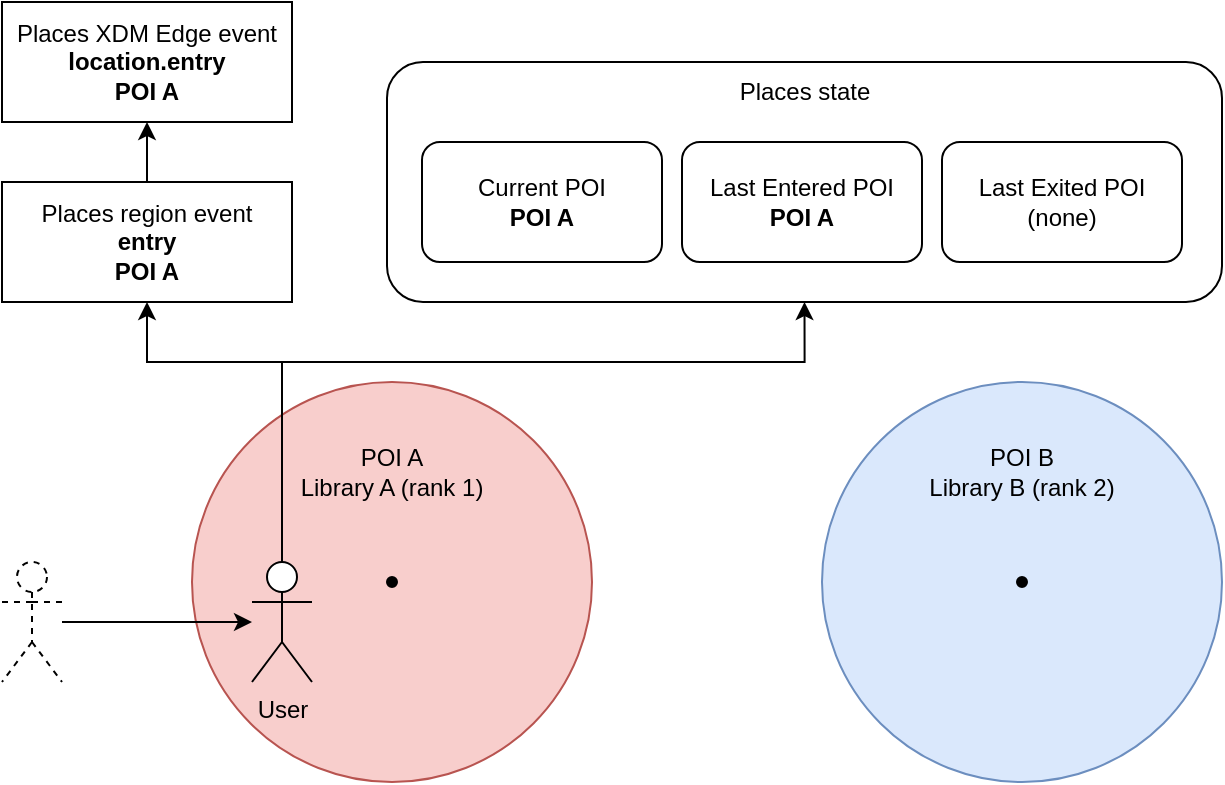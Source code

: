 <mxfile version="26.0.6" pages="6">
  <diagram name="Page-1" id="7Nvi4SQzM6DGhfH5U2eM">
    <mxGraphModel dx="1101" dy="871" grid="1" gridSize="10" guides="1" tooltips="1" connect="1" arrows="1" fold="1" page="1" pageScale="1" pageWidth="850" pageHeight="1100" math="0" shadow="0">
      <root>
        <mxCell id="0" />
        <mxCell id="1" parent="0" />
        <mxCell id="0DIojGw53Ly8PK1kukOb-17" value="" style="rounded=1;whiteSpace=wrap;html=1;" vertex="1" parent="1">
          <mxGeometry x="322.5" y="150" width="417.5" height="120" as="geometry" />
        </mxCell>
        <mxCell id="0DIojGw53Ly8PK1kukOb-3" value="" style="group" vertex="1" connectable="0" parent="1">
          <mxGeometry x="225" y="310" width="200" height="200" as="geometry" />
        </mxCell>
        <mxCell id="0DIojGw53Ly8PK1kukOb-1" value="" style="ellipse;whiteSpace=wrap;html=1;aspect=fixed;fillColor=#f8cecc;strokeColor=#b85450;shadow=0;" vertex="1" parent="0DIojGw53Ly8PK1kukOb-3">
          <mxGeometry width="200" height="200" as="geometry" />
        </mxCell>
        <mxCell id="0DIojGw53Ly8PK1kukOb-2" value="" style="ellipse;whiteSpace=wrap;html=1;aspect=fixed;labelBackgroundColor=none;fillColor=light-dark(#000000, #ededed);" vertex="1" parent="0DIojGw53Ly8PK1kukOb-3">
          <mxGeometry x="97.5" y="97.5" width="5" height="5" as="geometry" />
        </mxCell>
        <mxCell id="0DIojGw53Ly8PK1kukOb-7" value="&lt;div&gt;POI A&lt;/div&gt;Library A (rank 1)" style="text;html=1;align=center;verticalAlign=middle;whiteSpace=wrap;rounded=0;" vertex="1" parent="0DIojGw53Ly8PK1kukOb-3">
          <mxGeometry x="40" y="30" width="120" height="30" as="geometry" />
        </mxCell>
        <mxCell id="0DIojGw53Ly8PK1kukOb-9" value="User" style="shape=umlActor;verticalLabelPosition=bottom;verticalAlign=top;html=1;outlineConnect=0;" vertex="1" parent="0DIojGw53Ly8PK1kukOb-3">
          <mxGeometry x="30" y="90" width="30" height="60" as="geometry" />
        </mxCell>
        <mxCell id="0DIojGw53Ly8PK1kukOb-5" value="" style="ellipse;whiteSpace=wrap;html=1;aspect=fixed;fillColor=#dae8fc;strokeColor=#6c8ebf;shadow=0;" vertex="1" parent="1">
          <mxGeometry x="540" y="310" width="200" height="200" as="geometry" />
        </mxCell>
        <mxCell id="0DIojGw53Ly8PK1kukOb-6" value="" style="ellipse;whiteSpace=wrap;html=1;aspect=fixed;labelBackgroundColor=none;fillColor=light-dark(#000000, #ededed);" vertex="1" parent="1">
          <mxGeometry x="637.5" y="407.5" width="5" height="5" as="geometry" />
        </mxCell>
        <mxCell id="0DIojGw53Ly8PK1kukOb-8" value="&lt;div&gt;POI B&lt;/div&gt;&lt;div&gt;Library B (rank 2)&lt;br&gt;&lt;/div&gt;" style="text;html=1;align=center;verticalAlign=middle;whiteSpace=wrap;rounded=0;" vertex="1" parent="1">
          <mxGeometry x="590" y="340" width="100" height="30" as="geometry" />
        </mxCell>
        <mxCell id="0DIojGw53Ly8PK1kukOb-12" style="edgeStyle=orthogonalEdgeStyle;rounded=0;orthogonalLoop=1;jettySize=auto;html=1;" edge="1" parent="1" source="0DIojGw53Ly8PK1kukOb-10" target="0DIojGw53Ly8PK1kukOb-9">
          <mxGeometry relative="1" as="geometry" />
        </mxCell>
        <mxCell id="0DIojGw53Ly8PK1kukOb-10" value="" style="shape=umlActor;verticalLabelPosition=bottom;verticalAlign=top;html=1;outlineConnect=0;dashed=1;" vertex="1" parent="1">
          <mxGeometry x="130" y="400" width="30" height="60" as="geometry" />
        </mxCell>
        <mxCell id="Gqzh9oUNOYXRhG7qrIGi-3" style="edgeStyle=orthogonalEdgeStyle;rounded=0;orthogonalLoop=1;jettySize=auto;html=1;entryX=0.5;entryY=1;entryDx=0;entryDy=0;" edge="1" parent="1" source="0DIojGw53Ly8PK1kukOb-13" target="Gqzh9oUNOYXRhG7qrIGi-2">
          <mxGeometry relative="1" as="geometry" />
        </mxCell>
        <mxCell id="0DIojGw53Ly8PK1kukOb-13" value="&lt;div&gt;Places region event&lt;/div&gt;&lt;div&gt;&lt;b&gt;entry&lt;br&gt;&lt;/b&gt;&lt;/div&gt;&lt;div&gt;&lt;b&gt;POI A&lt;/b&gt;&lt;br&gt;&lt;/div&gt;" style="rounded=0;whiteSpace=wrap;html=1;" vertex="1" parent="1">
          <mxGeometry x="130" y="210" width="145" height="60" as="geometry" />
        </mxCell>
        <mxCell id="0DIojGw53Ly8PK1kukOb-14" value="&lt;div&gt;Current POI&lt;/div&gt;&lt;div&gt;&lt;b&gt;POI A&lt;/b&gt;&lt;br&gt;&lt;/div&gt;" style="rounded=1;whiteSpace=wrap;html=1;" vertex="1" parent="1">
          <mxGeometry x="340" y="190" width="120" height="60" as="geometry" />
        </mxCell>
        <mxCell id="0DIojGw53Ly8PK1kukOb-15" value="Last Entered POI&lt;div&gt;&lt;b&gt;POI A&lt;/b&gt;&lt;br&gt;&lt;/div&gt;" style="rounded=1;whiteSpace=wrap;html=1;" vertex="1" parent="1">
          <mxGeometry x="470" y="190" width="120" height="60" as="geometry" />
        </mxCell>
        <mxCell id="0DIojGw53Ly8PK1kukOb-16" value="Last Exited POI&lt;div&gt;(none)&lt;b&gt;&lt;br&gt;&lt;/b&gt;&lt;/div&gt;" style="rounded=1;whiteSpace=wrap;html=1;" vertex="1" parent="1">
          <mxGeometry x="600" y="190" width="120" height="60" as="geometry" />
        </mxCell>
        <mxCell id="0DIojGw53Ly8PK1kukOb-18" value="Places state" style="text;html=1;align=center;verticalAlign=middle;whiteSpace=wrap;rounded=0;" vertex="1" parent="1">
          <mxGeometry x="495.63" y="150" width="71.25" height="30" as="geometry" />
        </mxCell>
        <mxCell id="Gqzh9oUNOYXRhG7qrIGi-2" value="&lt;div&gt;Places XDM Edge event&lt;br&gt;&lt;/div&gt;&lt;div&gt;&lt;b&gt;location.entry&lt;/b&gt;&lt;/div&gt;&lt;div&gt;&lt;b&gt;POI A&lt;/b&gt;&lt;br&gt;&lt;/div&gt;" style="rounded=0;whiteSpace=wrap;html=1;" vertex="1" parent="1">
          <mxGeometry x="130" y="120" width="145" height="60" as="geometry" />
        </mxCell>
        <mxCell id="kn7acTjmy94DzL2z3jzz-1" style="edgeStyle=orthogonalEdgeStyle;rounded=0;orthogonalLoop=1;jettySize=auto;html=1;entryX=0.5;entryY=1;entryDx=0;entryDy=0;exitX=0.5;exitY=0;exitDx=0;exitDy=0;exitPerimeter=0;" edge="1" parent="1" source="0DIojGw53Ly8PK1kukOb-9" target="0DIojGw53Ly8PK1kukOb-17">
          <mxGeometry relative="1" as="geometry">
            <Array as="points">
              <mxPoint x="270" y="300" />
              <mxPoint x="531" y="300" />
            </Array>
          </mxGeometry>
        </mxCell>
        <mxCell id="kn7acTjmy94DzL2z3jzz-2" style="edgeStyle=orthogonalEdgeStyle;rounded=0;orthogonalLoop=1;jettySize=auto;html=1;entryX=0.5;entryY=1;entryDx=0;entryDy=0;" edge="1" parent="1" source="0DIojGw53Ly8PK1kukOb-9" target="0DIojGw53Ly8PK1kukOb-13">
          <mxGeometry relative="1" as="geometry">
            <Array as="points">
              <mxPoint x="270" y="300" />
              <mxPoint x="203" y="300" />
            </Array>
          </mxGeometry>
        </mxCell>
      </root>
    </mxGraphModel>
  </diagram>
  <diagram id="rdX67m3a9mxCrUyusmqZ" name="Page-7">
    <mxGraphModel dx="1101" dy="871" grid="1" gridSize="10" guides="1" tooltips="1" connect="1" arrows="1" fold="1" page="1" pageScale="1" pageWidth="850" pageHeight="1100" math="0" shadow="0">
      <root>
        <mxCell id="0" />
        <mxCell id="1" parent="0" />
        <mxCell id="Ho1aJXo4Xvy4HgWgl9kq-21" value="" style="rounded=1;whiteSpace=wrap;html=1;" vertex="1" parent="1">
          <mxGeometry x="332.5" y="160" width="417.5" height="120" as="geometry" />
        </mxCell>
        <mxCell id="Ho1aJXo4Xvy4HgWgl9kq-22" value="" style="group" vertex="1" connectable="0" parent="1">
          <mxGeometry x="235" y="320" width="200" height="200" as="geometry" />
        </mxCell>
        <mxCell id="Ho1aJXo4Xvy4HgWgl9kq-23" value="" style="ellipse;whiteSpace=wrap;html=1;aspect=fixed;fillColor=#f8cecc;strokeColor=#b85450;shadow=0;" vertex="1" parent="Ho1aJXo4Xvy4HgWgl9kq-22">
          <mxGeometry width="200" height="200" as="geometry" />
        </mxCell>
        <mxCell id="Ho1aJXo4Xvy4HgWgl9kq-24" value="" style="ellipse;whiteSpace=wrap;html=1;aspect=fixed;labelBackgroundColor=none;fillColor=light-dark(#000000, #ededed);" vertex="1" parent="Ho1aJXo4Xvy4HgWgl9kq-22">
          <mxGeometry x="97.5" y="97.5" width="5" height="5" as="geometry" />
        </mxCell>
        <mxCell id="Ho1aJXo4Xvy4HgWgl9kq-25" value="&lt;div&gt;POI A&lt;/div&gt;Library A (rank 1)" style="text;html=1;align=center;verticalAlign=middle;whiteSpace=wrap;rounded=0;" vertex="1" parent="Ho1aJXo4Xvy4HgWgl9kq-22">
          <mxGeometry x="40" y="30" width="120" height="30" as="geometry" />
        </mxCell>
        <mxCell id="Ho1aJXo4Xvy4HgWgl9kq-26" value="" style="shape=umlActor;verticalLabelPosition=bottom;verticalAlign=top;html=1;outlineConnect=0;dashed=1;" vertex="1" parent="Ho1aJXo4Xvy4HgWgl9kq-22">
          <mxGeometry x="30" y="90" width="30" height="60" as="geometry" />
        </mxCell>
        <mxCell id="Ho1aJXo4Xvy4HgWgl9kq-27" value="" style="ellipse;whiteSpace=wrap;html=1;aspect=fixed;fillColor=#dae8fc;strokeColor=#6c8ebf;shadow=0;" vertex="1" parent="1">
          <mxGeometry x="550" y="320" width="200" height="200" as="geometry" />
        </mxCell>
        <mxCell id="Ho1aJXo4Xvy4HgWgl9kq-28" value="" style="ellipse;whiteSpace=wrap;html=1;aspect=fixed;labelBackgroundColor=none;fillColor=light-dark(#000000, #ededed);" vertex="1" parent="1">
          <mxGeometry x="647.5" y="417.5" width="5" height="5" as="geometry" />
        </mxCell>
        <mxCell id="Ho1aJXo4Xvy4HgWgl9kq-29" value="&lt;div&gt;POI B&lt;/div&gt;&lt;div&gt;Library B (rank 2)&lt;br&gt;&lt;/div&gt;" style="text;html=1;align=center;verticalAlign=middle;whiteSpace=wrap;rounded=0;" vertex="1" parent="1">
          <mxGeometry x="600" y="350" width="100" height="30" as="geometry" />
        </mxCell>
        <mxCell id="Ho1aJXo4Xvy4HgWgl9kq-30" style="edgeStyle=orthogonalEdgeStyle;rounded=0;orthogonalLoop=1;jettySize=auto;html=1;" edge="1" parent="1" source="Ho1aJXo4Xvy4HgWgl9kq-31" target="Ho1aJXo4Xvy4HgWgl9kq-26">
          <mxGeometry relative="1" as="geometry" />
        </mxCell>
        <mxCell id="Ho1aJXo4Xvy4HgWgl9kq-31" value="" style="shape=umlActor;verticalLabelPosition=bottom;verticalAlign=top;html=1;outlineConnect=0;dashed=1;" vertex="1" parent="1">
          <mxGeometry x="140" y="410" width="30" height="60" as="geometry" />
        </mxCell>
        <mxCell id="Ho1aJXo4Xvy4HgWgl9kq-32" style="edgeStyle=orthogonalEdgeStyle;rounded=0;orthogonalLoop=1;jettySize=auto;html=1;entryX=0.5;entryY=1;entryDx=0;entryDy=0;" edge="1" parent="1" source="Ho1aJXo4Xvy4HgWgl9kq-33" target="Ho1aJXo4Xvy4HgWgl9kq-38">
          <mxGeometry relative="1" as="geometry" />
        </mxCell>
        <mxCell id="Ho1aJXo4Xvy4HgWgl9kq-33" value="&lt;div&gt;Places region event&lt;/div&gt;&lt;div&gt;&lt;b&gt;exit&lt;br&gt;&lt;/b&gt;&lt;/div&gt;&lt;div&gt;&lt;b&gt;POI A&lt;/b&gt;&lt;br&gt;&lt;/div&gt;" style="rounded=0;whiteSpace=wrap;html=1;" vertex="1" parent="1">
          <mxGeometry x="140" y="220" width="145" height="60" as="geometry" />
        </mxCell>
        <mxCell id="Ho1aJXo4Xvy4HgWgl9kq-34" value="&lt;div&gt;Current POI&lt;/div&gt;&lt;div&gt;&lt;b&gt;(none)&lt;/b&gt;&lt;br&gt;&lt;/div&gt;" style="rounded=1;whiteSpace=wrap;html=1;" vertex="1" parent="1">
          <mxGeometry x="350" y="200" width="120" height="60" as="geometry" />
        </mxCell>
        <mxCell id="Ho1aJXo4Xvy4HgWgl9kq-35" value="Last Entered POI&lt;div&gt;POI A&lt;br&gt;&lt;/div&gt;" style="rounded=1;whiteSpace=wrap;html=1;" vertex="1" parent="1">
          <mxGeometry x="480" y="200" width="120" height="60" as="geometry" />
        </mxCell>
        <mxCell id="Ho1aJXo4Xvy4HgWgl9kq-36" value="Last Exited POI&lt;div&gt;&lt;b&gt;POI A&lt;br&gt;&lt;/b&gt;&lt;/div&gt;" style="rounded=1;whiteSpace=wrap;html=1;" vertex="1" parent="1">
          <mxGeometry x="610" y="200" width="120" height="60" as="geometry" />
        </mxCell>
        <mxCell id="Ho1aJXo4Xvy4HgWgl9kq-37" value="Places state" style="text;html=1;align=center;verticalAlign=middle;whiteSpace=wrap;rounded=0;" vertex="1" parent="1">
          <mxGeometry x="505.63" y="160" width="71.25" height="30" as="geometry" />
        </mxCell>
        <mxCell id="Ho1aJXo4Xvy4HgWgl9kq-38" value="&lt;div&gt;Places XDM Edge event&lt;br&gt;&lt;/div&gt;&lt;div&gt;&lt;b&gt;location.exit&lt;/b&gt;&lt;/div&gt;&lt;div&gt;&lt;b&gt;POI A&lt;/b&gt;&lt;br&gt;&lt;/div&gt;" style="rounded=0;whiteSpace=wrap;html=1;" vertex="1" parent="1">
          <mxGeometry x="140" y="130" width="145" height="60" as="geometry" />
        </mxCell>
        <mxCell id="-z0aHWKvJQAoEWJ8Rz4i-1" style="edgeStyle=orthogonalEdgeStyle;rounded=0;orthogonalLoop=1;jettySize=auto;html=1;entryX=0.5;entryY=1;entryDx=0;entryDy=0;" edge="1" parent="1" source="NXrRxb7yQvGwlV0NaPWT-1" target="Ho1aJXo4Xvy4HgWgl9kq-21">
          <mxGeometry relative="1" as="geometry">
            <Array as="points">
              <mxPoint x="495" y="310" />
              <mxPoint x="541" y="310" />
            </Array>
          </mxGeometry>
        </mxCell>
        <mxCell id="-z0aHWKvJQAoEWJ8Rz4i-2" style="edgeStyle=orthogonalEdgeStyle;rounded=0;orthogonalLoop=1;jettySize=auto;html=1;entryX=0.5;entryY=1;entryDx=0;entryDy=0;exitX=0.5;exitY=0;exitDx=0;exitDy=0;exitPerimeter=0;" edge="1" parent="1" source="NXrRxb7yQvGwlV0NaPWT-1" target="Ho1aJXo4Xvy4HgWgl9kq-33">
          <mxGeometry relative="1" as="geometry">
            <Array as="points">
              <mxPoint x="495" y="310" />
              <mxPoint x="213" y="310" />
            </Array>
          </mxGeometry>
        </mxCell>
        <mxCell id="NXrRxb7yQvGwlV0NaPWT-1" value="User" style="shape=umlActor;verticalLabelPosition=bottom;verticalAlign=top;html=1;outlineConnect=0;" vertex="1" parent="1">
          <mxGeometry x="480" y="410" width="30" height="60" as="geometry" />
        </mxCell>
        <mxCell id="NXrRxb7yQvGwlV0NaPWT-2" style="edgeStyle=orthogonalEdgeStyle;rounded=0;orthogonalLoop=1;jettySize=auto;html=1;" edge="1" parent="1" source="Ho1aJXo4Xvy4HgWgl9kq-26" target="NXrRxb7yQvGwlV0NaPWT-1">
          <mxGeometry relative="1" as="geometry" />
        </mxCell>
      </root>
    </mxGraphModel>
  </diagram>
  <diagram id="9H6oM4rIgoUe4iElkGJH" name="Page-8">
    <mxGraphModel dx="1101" dy="871" grid="1" gridSize="10" guides="1" tooltips="1" connect="1" arrows="1" fold="1" page="1" pageScale="1" pageWidth="850" pageHeight="1100" math="0" shadow="0">
      <root>
        <mxCell id="0" />
        <mxCell id="1" parent="0" />
        <mxCell id="m1eLavfmxzWG4tHBOf5e-1" value="" style="rounded=1;whiteSpace=wrap;html=1;" vertex="1" parent="1">
          <mxGeometry x="332.5" y="160" width="417.5" height="120" as="geometry" />
        </mxCell>
        <mxCell id="m1eLavfmxzWG4tHBOf5e-2" value="" style="group" vertex="1" connectable="0" parent="1">
          <mxGeometry x="235" y="320" width="200" height="200" as="geometry" />
        </mxCell>
        <mxCell id="m1eLavfmxzWG4tHBOf5e-3" value="" style="ellipse;whiteSpace=wrap;html=1;aspect=fixed;fillColor=#f8cecc;strokeColor=#b85450;shadow=0;" vertex="1" parent="m1eLavfmxzWG4tHBOf5e-2">
          <mxGeometry width="200" height="200" as="geometry" />
        </mxCell>
        <mxCell id="m1eLavfmxzWG4tHBOf5e-4" value="" style="ellipse;whiteSpace=wrap;html=1;aspect=fixed;labelBackgroundColor=none;fillColor=light-dark(#000000, #ededed);" vertex="1" parent="m1eLavfmxzWG4tHBOf5e-2">
          <mxGeometry x="97.5" y="97.5" width="5" height="5" as="geometry" />
        </mxCell>
        <mxCell id="m1eLavfmxzWG4tHBOf5e-5" value="&lt;div&gt;POI A&lt;/div&gt;Library A (rank 1)" style="text;html=1;align=center;verticalAlign=middle;whiteSpace=wrap;rounded=0;" vertex="1" parent="m1eLavfmxzWG4tHBOf5e-2">
          <mxGeometry x="40" y="30" width="120" height="30" as="geometry" />
        </mxCell>
        <mxCell id="m1eLavfmxzWG4tHBOf5e-6" value="" style="shape=umlActor;verticalLabelPosition=bottom;verticalAlign=top;html=1;outlineConnect=0;dashed=1;" vertex="1" parent="m1eLavfmxzWG4tHBOf5e-2">
          <mxGeometry x="30" y="90" width="30" height="60" as="geometry" />
        </mxCell>
        <mxCell id="m1eLavfmxzWG4tHBOf5e-7" value="" style="ellipse;whiteSpace=wrap;html=1;aspect=fixed;fillColor=#dae8fc;strokeColor=#6c8ebf;shadow=0;" vertex="1" parent="1">
          <mxGeometry x="550" y="320" width="200" height="200" as="geometry" />
        </mxCell>
        <mxCell id="m1eLavfmxzWG4tHBOf5e-8" value="" style="ellipse;whiteSpace=wrap;html=1;aspect=fixed;labelBackgroundColor=none;fillColor=light-dark(#000000, #ededed);" vertex="1" parent="1">
          <mxGeometry x="647.5" y="417.5" width="5" height="5" as="geometry" />
        </mxCell>
        <mxCell id="m1eLavfmxzWG4tHBOf5e-9" value="&lt;div&gt;POI B&lt;/div&gt;&lt;div&gt;Library B (rank 2)&lt;br&gt;&lt;/div&gt;" style="text;html=1;align=center;verticalAlign=middle;whiteSpace=wrap;rounded=0;" vertex="1" parent="1">
          <mxGeometry x="600" y="350" width="100" height="30" as="geometry" />
        </mxCell>
        <mxCell id="m1eLavfmxzWG4tHBOf5e-10" style="edgeStyle=orthogonalEdgeStyle;rounded=0;orthogonalLoop=1;jettySize=auto;html=1;" edge="1" parent="1" source="m1eLavfmxzWG4tHBOf5e-11" target="m1eLavfmxzWG4tHBOf5e-6">
          <mxGeometry relative="1" as="geometry" />
        </mxCell>
        <mxCell id="m1eLavfmxzWG4tHBOf5e-11" value="" style="shape=umlActor;verticalLabelPosition=bottom;verticalAlign=top;html=1;outlineConnect=0;dashed=1;" vertex="1" parent="1">
          <mxGeometry x="140" y="410" width="30" height="60" as="geometry" />
        </mxCell>
        <mxCell id="m1eLavfmxzWG4tHBOf5e-12" style="edgeStyle=orthogonalEdgeStyle;rounded=0;orthogonalLoop=1;jettySize=auto;html=1;entryX=0.5;entryY=1;entryDx=0;entryDy=0;" edge="1" parent="1" source="m1eLavfmxzWG4tHBOf5e-13" target="m1eLavfmxzWG4tHBOf5e-18">
          <mxGeometry relative="1" as="geometry" />
        </mxCell>
        <mxCell id="m1eLavfmxzWG4tHBOf5e-13" value="&lt;div&gt;Places region event&lt;/div&gt;&lt;div&gt;&lt;b&gt;entry&lt;br&gt;&lt;/b&gt;&lt;/div&gt;&lt;div&gt;&lt;b&gt;POI B&lt;/b&gt;&lt;br&gt;&lt;/div&gt;" style="rounded=0;whiteSpace=wrap;html=1;" vertex="1" parent="1">
          <mxGeometry x="140" y="220" width="145" height="60" as="geometry" />
        </mxCell>
        <mxCell id="m1eLavfmxzWG4tHBOf5e-14" value="&lt;div&gt;Current POI&lt;/div&gt;&lt;b&gt;POI B&lt;br&gt;&lt;/b&gt;" style="rounded=1;whiteSpace=wrap;html=1;" vertex="1" parent="1">
          <mxGeometry x="350" y="200" width="120" height="60" as="geometry" />
        </mxCell>
        <mxCell id="m1eLavfmxzWG4tHBOf5e-15" value="Last Entered POI&lt;div&gt;&lt;b&gt;POI B&lt;/b&gt;&lt;br&gt;&lt;/div&gt;" style="rounded=1;whiteSpace=wrap;html=1;" vertex="1" parent="1">
          <mxGeometry x="480" y="200" width="120" height="60" as="geometry" />
        </mxCell>
        <mxCell id="m1eLavfmxzWG4tHBOf5e-16" value="Last Exited POI&lt;div&gt;POI A&lt;b&gt;&lt;br&gt;&lt;/b&gt;&lt;/div&gt;" style="rounded=1;whiteSpace=wrap;html=1;" vertex="1" parent="1">
          <mxGeometry x="610" y="200" width="120" height="60" as="geometry" />
        </mxCell>
        <mxCell id="m1eLavfmxzWG4tHBOf5e-17" value="Places state" style="text;html=1;align=center;verticalAlign=middle;whiteSpace=wrap;rounded=0;" vertex="1" parent="1">
          <mxGeometry x="505.63" y="160" width="71.25" height="30" as="geometry" />
        </mxCell>
        <mxCell id="m1eLavfmxzWG4tHBOf5e-18" value="&lt;div&gt;Places XDM Edge event&lt;br&gt;&lt;/div&gt;&lt;div&gt;&lt;b&gt;location.entry&lt;/b&gt;&lt;/div&gt;&lt;div&gt;&lt;b&gt;POI B&lt;/b&gt;&lt;br&gt;&lt;/div&gt;" style="rounded=0;whiteSpace=wrap;html=1;" vertex="1" parent="1">
          <mxGeometry x="140" y="130" width="145" height="60" as="geometry" />
        </mxCell>
        <mxCell id="wsd4j_t1gXZUknXIVUx4-2" style="edgeStyle=orthogonalEdgeStyle;rounded=0;orthogonalLoop=1;jettySize=auto;html=1;" edge="1" parent="1" source="m1eLavfmxzWG4tHBOf5e-21" target="wsd4j_t1gXZUknXIVUx4-1">
          <mxGeometry relative="1" as="geometry" />
        </mxCell>
        <mxCell id="m1eLavfmxzWG4tHBOf5e-21" value="" style="shape=umlActor;verticalLabelPosition=bottom;verticalAlign=top;html=1;outlineConnect=0;dashed=1;" vertex="1" parent="1">
          <mxGeometry x="480" y="410" width="30" height="60" as="geometry" />
        </mxCell>
        <mxCell id="m1eLavfmxzWG4tHBOf5e-22" style="edgeStyle=orthogonalEdgeStyle;rounded=0;orthogonalLoop=1;jettySize=auto;html=1;" edge="1" parent="1" source="m1eLavfmxzWG4tHBOf5e-6" target="m1eLavfmxzWG4tHBOf5e-21">
          <mxGeometry relative="1" as="geometry" />
        </mxCell>
        <mxCell id="wsd4j_t1gXZUknXIVUx4-3" style="edgeStyle=orthogonalEdgeStyle;rounded=0;orthogonalLoop=1;jettySize=auto;html=1;entryX=0.5;entryY=1;entryDx=0;entryDy=0;" edge="1" parent="1" source="wsd4j_t1gXZUknXIVUx4-1" target="m1eLavfmxzWG4tHBOf5e-1">
          <mxGeometry relative="1" as="geometry">
            <Array as="points">
              <mxPoint x="595" y="310" />
              <mxPoint x="541" y="310" />
            </Array>
          </mxGeometry>
        </mxCell>
        <mxCell id="wsd4j_t1gXZUknXIVUx4-4" style="edgeStyle=orthogonalEdgeStyle;rounded=0;orthogonalLoop=1;jettySize=auto;html=1;entryX=0.5;entryY=1;entryDx=0;entryDy=0;exitX=0.5;exitY=0;exitDx=0;exitDy=0;exitPerimeter=0;" edge="1" parent="1" source="wsd4j_t1gXZUknXIVUx4-1" target="m1eLavfmxzWG4tHBOf5e-13">
          <mxGeometry relative="1" as="geometry">
            <Array as="points">
              <mxPoint x="595" y="310" />
              <mxPoint x="213" y="310" />
            </Array>
          </mxGeometry>
        </mxCell>
        <mxCell id="wsd4j_t1gXZUknXIVUx4-1" value="User" style="shape=umlActor;verticalLabelPosition=bottom;verticalAlign=top;html=1;outlineConnect=0;" vertex="1" parent="1">
          <mxGeometry x="580" y="410" width="30" height="60" as="geometry" />
        </mxCell>
      </root>
    </mxGraphModel>
  </diagram>
  <diagram id="3wjuZM8Dh7xvfEKu1s4l" name="Page-4">
    <mxGraphModel dx="1101" dy="871" grid="1" gridSize="10" guides="1" tooltips="1" connect="1" arrows="1" fold="1" page="1" pageScale="1" pageWidth="850" pageHeight="1100" math="0" shadow="0">
      <root>
        <mxCell id="0" />
        <mxCell id="1" parent="0" />
        <mxCell id="dF2BAUbHKqQekH8R1alL-1" value="" style="rounded=1;whiteSpace=wrap;html=1;" vertex="1" parent="1">
          <mxGeometry x="310.5" y="230" width="417.5" height="120" as="geometry" />
        </mxCell>
        <mxCell id="dF2BAUbHKqQekH8R1alL-7" value="" style="ellipse;whiteSpace=wrap;html=1;aspect=fixed;fillColor=#dae8fc;strokeColor=#6c8ebf;shadow=0;opacity=60;" vertex="1" parent="1">
          <mxGeometry x="350" y="410" width="470" height="470" as="geometry" />
        </mxCell>
        <mxCell id="dF2BAUbHKqQekH8R1alL-8" value="" style="ellipse;whiteSpace=wrap;html=1;aspect=fixed;labelBackgroundColor=none;fillColor=light-dark(#000000, #ededed);" vertex="1" parent="1">
          <mxGeometry x="582.5" y="635" width="5" height="5" as="geometry" />
        </mxCell>
        <mxCell id="dF2BAUbHKqQekH8R1alL-9" value="&lt;div&gt;POI B&lt;/div&gt;&lt;div&gt;Library B (rank 2)&lt;br&gt;&lt;/div&gt;" style="text;html=1;align=center;verticalAlign=middle;whiteSpace=wrap;rounded=0;" vertex="1" parent="1">
          <mxGeometry x="535" y="577.5" width="100" height="30" as="geometry" />
        </mxCell>
        <mxCell id="dF2BAUbHKqQekH8R1alL-11" value="" style="shape=umlActor;verticalLabelPosition=bottom;verticalAlign=top;html=1;outlineConnect=0;dashed=1;" vertex="1" parent="1">
          <mxGeometry y="640" width="30" height="60" as="geometry" />
        </mxCell>
        <mxCell id="dF2BAUbHKqQekH8R1alL-14" value="&lt;div&gt;Current POI&lt;/div&gt;&lt;div&gt;&lt;b&gt;POI A&lt;/b&gt;&lt;br&gt;&lt;/div&gt;" style="rounded=1;whiteSpace=wrap;html=1;" vertex="1" parent="1">
          <mxGeometry x="328" y="270" width="120" height="60" as="geometry" />
        </mxCell>
        <mxCell id="dF2BAUbHKqQekH8R1alL-15" value="Last Entered POI&lt;div&gt;&lt;b&gt;POI A&lt;/b&gt;&lt;br&gt;&lt;/div&gt;" style="rounded=1;whiteSpace=wrap;html=1;" vertex="1" parent="1">
          <mxGeometry x="458" y="270" width="120" height="60" as="geometry" />
        </mxCell>
        <mxCell id="dF2BAUbHKqQekH8R1alL-16" value="Last Exited POI&lt;div&gt;(none)&lt;b&gt;&lt;br&gt;&lt;/b&gt;&lt;/div&gt;" style="rounded=1;whiteSpace=wrap;html=1;" vertex="1" parent="1">
          <mxGeometry x="588" y="270" width="120" height="60" as="geometry" />
        </mxCell>
        <mxCell id="dF2BAUbHKqQekH8R1alL-17" value="Places state" style="text;html=1;align=center;verticalAlign=middle;whiteSpace=wrap;rounded=0;" vertex="1" parent="1">
          <mxGeometry x="483.63" y="230" width="71.25" height="30" as="geometry" />
        </mxCell>
        <mxCell id="dF2BAUbHKqQekH8R1alL-3" value="" style="ellipse;whiteSpace=wrap;html=1;aspect=fixed;fillColor=#f8cecc;strokeColor=#b85450;shadow=0;opacity=60;" vertex="1" parent="1">
          <mxGeometry x="40" y="410" width="470" height="470" as="geometry" />
        </mxCell>
        <mxCell id="dF2BAUbHKqQekH8R1alL-4" value="" style="ellipse;whiteSpace=wrap;html=1;aspect=fixed;labelBackgroundColor=none;fillColor=light-dark(#000000, #ededed);" vertex="1" parent="1">
          <mxGeometry x="272.5" y="635" width="5" height="5" as="geometry" />
        </mxCell>
        <mxCell id="dF2BAUbHKqQekH8R1alL-5" value="&lt;div&gt;POI A&lt;/div&gt;Library A (rank 1)" style="text;html=1;align=center;verticalAlign=middle;whiteSpace=wrap;rounded=0;" vertex="1" parent="1">
          <mxGeometry x="215" y="572.5" width="120" height="30" as="geometry" />
        </mxCell>
        <mxCell id="SwLJAs417TyKr6fsrudJ-6" style="edgeStyle=orthogonalEdgeStyle;rounded=0;orthogonalLoop=1;jettySize=auto;html=1;entryX=0.5;entryY=1;entryDx=0;entryDy=0;" edge="1" parent="1" source="dF2BAUbHKqQekH8R1alL-21" target="SwLJAs417TyKr6fsrudJ-1">
          <mxGeometry relative="1" as="geometry">
            <Array as="points">
              <mxPoint x="135" y="390" />
              <mxPoint x="196" y="390" />
            </Array>
          </mxGeometry>
        </mxCell>
        <mxCell id="SwLJAs417TyKr6fsrudJ-7" style="edgeStyle=orthogonalEdgeStyle;rounded=0;orthogonalLoop=1;jettySize=auto;html=1;entryX=0.5;entryY=1;entryDx=0;entryDy=0;exitX=0.5;exitY=0;exitDx=0;exitDy=0;exitPerimeter=0;" edge="1" parent="1" source="dF2BAUbHKqQekH8R1alL-21" target="dF2BAUbHKqQekH8R1alL-1">
          <mxGeometry relative="1" as="geometry">
            <Array as="points">
              <mxPoint x="135" y="390" />
              <mxPoint x="519" y="390" />
            </Array>
          </mxGeometry>
        </mxCell>
        <mxCell id="dF2BAUbHKqQekH8R1alL-21" value="User" style="shape=umlActor;verticalLabelPosition=bottom;verticalAlign=top;html=1;outlineConnect=0;" vertex="1" parent="1">
          <mxGeometry x="120" y="640" width="30" height="60" as="geometry" />
        </mxCell>
        <mxCell id="dF2BAUbHKqQekH8R1alL-22" style="edgeStyle=orthogonalEdgeStyle;rounded=0;orthogonalLoop=1;jettySize=auto;html=1;" edge="1" parent="1" source="dF2BAUbHKqQekH8R1alL-11" target="dF2BAUbHKqQekH8R1alL-21">
          <mxGeometry relative="1" as="geometry" />
        </mxCell>
        <mxCell id="SwLJAs417TyKr6fsrudJ-4" style="edgeStyle=orthogonalEdgeStyle;rounded=0;orthogonalLoop=1;jettySize=auto;html=1;entryX=0.5;entryY=1;entryDx=0;entryDy=0;" edge="1" parent="1" source="SwLJAs417TyKr6fsrudJ-1" target="SwLJAs417TyKr6fsrudJ-2">
          <mxGeometry relative="1" as="geometry" />
        </mxCell>
        <mxCell id="SwLJAs417TyKr6fsrudJ-1" value="&lt;div&gt;Places region event&lt;/div&gt;&lt;div&gt;&lt;b&gt;entry&lt;br&gt;&lt;/b&gt;&lt;/div&gt;&lt;div&gt;&lt;b&gt;POI A&lt;/b&gt;&lt;br&gt;&lt;/div&gt;" style="rounded=0;whiteSpace=wrap;html=1;" vertex="1" parent="1">
          <mxGeometry x="123" y="290" width="145" height="60" as="geometry" />
        </mxCell>
        <mxCell id="SwLJAs417TyKr6fsrudJ-2" value="&lt;div&gt;Places XDM Edge event&lt;br&gt;&lt;/div&gt;&lt;div&gt;&lt;b&gt;location.entry&lt;/b&gt;&lt;/div&gt;&lt;div&gt;&lt;b&gt;POI A&lt;/b&gt;&lt;br&gt;&lt;/div&gt;" style="rounded=0;whiteSpace=wrap;html=1;" vertex="1" parent="1">
          <mxGeometry x="123" y="200" width="145" height="60" as="geometry" />
        </mxCell>
      </root>
    </mxGraphModel>
  </diagram>
  <diagram id="FB6Z1QVa7hJhCb1VHOlZ" name="Page-9">
    <mxGraphModel dx="961" dy="871" grid="1" gridSize="10" guides="1" tooltips="1" connect="1" arrows="1" fold="1" page="1" pageScale="1" pageWidth="850" pageHeight="1100" math="0" shadow="0">
      <root>
        <mxCell id="0" />
        <mxCell id="1" parent="0" />
        <mxCell id="qkmSntrEzeBXt_SL93ym-1" value="" style="rounded=1;whiteSpace=wrap;html=1;" vertex="1" parent="1">
          <mxGeometry x="310.5" y="230" width="417.5" height="120" as="geometry" />
        </mxCell>
        <mxCell id="qkmSntrEzeBXt_SL93ym-2" value="" style="ellipse;whiteSpace=wrap;html=1;aspect=fixed;fillColor=#dae8fc;strokeColor=#6c8ebf;shadow=0;opacity=60;" vertex="1" parent="1">
          <mxGeometry x="350" y="410" width="470" height="470" as="geometry" />
        </mxCell>
        <mxCell id="qkmSntrEzeBXt_SL93ym-3" value="" style="ellipse;whiteSpace=wrap;html=1;aspect=fixed;labelBackgroundColor=none;fillColor=light-dark(#000000, #ededed);" vertex="1" parent="1">
          <mxGeometry x="582.5" y="635" width="5" height="5" as="geometry" />
        </mxCell>
        <mxCell id="qkmSntrEzeBXt_SL93ym-4" value="&lt;div&gt;POI B&lt;/div&gt;&lt;div&gt;Library B (rank 2)&lt;br&gt;&lt;/div&gt;" style="text;html=1;align=center;verticalAlign=middle;whiteSpace=wrap;rounded=0;" vertex="1" parent="1">
          <mxGeometry x="535" y="577.5" width="100" height="30" as="geometry" />
        </mxCell>
        <mxCell id="qkmSntrEzeBXt_SL93ym-5" value="" style="shape=umlActor;verticalLabelPosition=bottom;verticalAlign=top;html=1;outlineConnect=0;dashed=1;" vertex="1" parent="1">
          <mxGeometry y="640" width="30" height="60" as="geometry" />
        </mxCell>
        <mxCell id="qkmSntrEzeBXt_SL93ym-6" value="&lt;div&gt;Current POI&lt;/div&gt;&lt;div&gt;&lt;b&gt;POI A&lt;/b&gt;&lt;br&gt;&lt;/div&gt;" style="rounded=1;whiteSpace=wrap;html=1;" vertex="1" parent="1">
          <mxGeometry x="328" y="270" width="120" height="60" as="geometry" />
        </mxCell>
        <mxCell id="qkmSntrEzeBXt_SL93ym-7" value="Last Entered POI&lt;div&gt;&lt;b&gt;POI B&lt;/b&gt;&lt;br&gt;&lt;/div&gt;" style="rounded=1;whiteSpace=wrap;html=1;" vertex="1" parent="1">
          <mxGeometry x="458" y="270" width="120" height="60" as="geometry" />
        </mxCell>
        <mxCell id="qkmSntrEzeBXt_SL93ym-8" value="Last Exited POI&lt;div&gt;(none)&lt;b&gt;&lt;br&gt;&lt;/b&gt;&lt;/div&gt;" style="rounded=1;whiteSpace=wrap;html=1;" vertex="1" parent="1">
          <mxGeometry x="588" y="270" width="120" height="60" as="geometry" />
        </mxCell>
        <mxCell id="qkmSntrEzeBXt_SL93ym-9" value="Places state" style="text;html=1;align=center;verticalAlign=middle;whiteSpace=wrap;rounded=0;" vertex="1" parent="1">
          <mxGeometry x="483.63" y="230" width="71.25" height="30" as="geometry" />
        </mxCell>
        <mxCell id="qkmSntrEzeBXt_SL93ym-10" value="" style="ellipse;whiteSpace=wrap;html=1;aspect=fixed;fillColor=#f8cecc;strokeColor=#b85450;shadow=0;opacity=60;" vertex="1" parent="1">
          <mxGeometry x="40" y="410" width="470" height="470" as="geometry" />
        </mxCell>
        <mxCell id="qkmSntrEzeBXt_SL93ym-11" value="" style="ellipse;whiteSpace=wrap;html=1;aspect=fixed;labelBackgroundColor=none;fillColor=light-dark(#000000, #ededed);" vertex="1" parent="1">
          <mxGeometry x="272.5" y="635" width="5" height="5" as="geometry" />
        </mxCell>
        <mxCell id="qkmSntrEzeBXt_SL93ym-12" value="&lt;div&gt;POI A&lt;/div&gt;Library A (rank 1)" style="text;html=1;align=center;verticalAlign=middle;whiteSpace=wrap;rounded=0;" vertex="1" parent="1">
          <mxGeometry x="215" y="572.5" width="120" height="30" as="geometry" />
        </mxCell>
        <mxCell id="YX4zeWDtWSHEm8-Qgkzr-1" style="edgeStyle=orthogonalEdgeStyle;rounded=0;orthogonalLoop=1;jettySize=auto;html=1;" edge="1" parent="1" source="qkmSntrEzeBXt_SL93ym-15" target="BqLImGG3xGR2WDbKFLR7-1">
          <mxGeometry relative="1" as="geometry" />
        </mxCell>
        <mxCell id="qkmSntrEzeBXt_SL93ym-15" value="" style="shape=umlActor;verticalLabelPosition=bottom;verticalAlign=top;html=1;outlineConnect=0;dashed=1;" vertex="1" parent="1">
          <mxGeometry x="120" y="640" width="30" height="60" as="geometry" />
        </mxCell>
        <mxCell id="qkmSntrEzeBXt_SL93ym-16" style="edgeStyle=orthogonalEdgeStyle;rounded=0;orthogonalLoop=1;jettySize=auto;html=1;" edge="1" parent="1" source="qkmSntrEzeBXt_SL93ym-5" target="qkmSntrEzeBXt_SL93ym-15">
          <mxGeometry relative="1" as="geometry" />
        </mxCell>
        <mxCell id="qkmSntrEzeBXt_SL93ym-17" style="edgeStyle=orthogonalEdgeStyle;rounded=0;orthogonalLoop=1;jettySize=auto;html=1;entryX=0.5;entryY=1;entryDx=0;entryDy=0;" edge="1" parent="1" source="qkmSntrEzeBXt_SL93ym-18" target="qkmSntrEzeBXt_SL93ym-19">
          <mxGeometry relative="1" as="geometry" />
        </mxCell>
        <mxCell id="qkmSntrEzeBXt_SL93ym-18" value="&lt;div&gt;Places region event&lt;/div&gt;&lt;div&gt;&lt;b&gt;entry&lt;br&gt;&lt;/b&gt;&lt;/div&gt;&lt;div&gt;&lt;b&gt;POI B&lt;/b&gt;&lt;br&gt;&lt;/div&gt;" style="rounded=0;whiteSpace=wrap;html=1;" vertex="1" parent="1">
          <mxGeometry x="123" y="290" width="145" height="60" as="geometry" />
        </mxCell>
        <mxCell id="qkmSntrEzeBXt_SL93ym-19" value="&lt;div&gt;Places XDM Edge event&lt;br&gt;&lt;/div&gt;&lt;div&gt;&lt;b&gt;location.entry&lt;/b&gt;&lt;/div&gt;&lt;div&gt;&lt;b&gt;POI B&lt;br&gt;&lt;/b&gt;&lt;/div&gt;" style="rounded=0;whiteSpace=wrap;html=1;" vertex="1" parent="1">
          <mxGeometry x="123" y="200" width="145" height="60" as="geometry" />
        </mxCell>
        <mxCell id="YX4zeWDtWSHEm8-Qgkzr-2" style="edgeStyle=orthogonalEdgeStyle;rounded=0;orthogonalLoop=1;jettySize=auto;html=1;entryX=0.5;entryY=1;entryDx=0;entryDy=0;exitX=0.5;exitY=0;exitDx=0;exitDy=0;exitPerimeter=0;" edge="1" parent="1" source="BqLImGG3xGR2WDbKFLR7-1" target="qkmSntrEzeBXt_SL93ym-18">
          <mxGeometry relative="1" as="geometry">
            <Array as="points">
              <mxPoint x="425" y="390" />
              <mxPoint x="196" y="390" />
            </Array>
          </mxGeometry>
        </mxCell>
        <mxCell id="YX4zeWDtWSHEm8-Qgkzr-3" style="edgeStyle=orthogonalEdgeStyle;rounded=0;orthogonalLoop=1;jettySize=auto;html=1;entryX=0.5;entryY=1;entryDx=0;entryDy=0;" edge="1" parent="1" source="BqLImGG3xGR2WDbKFLR7-1" target="qkmSntrEzeBXt_SL93ym-1">
          <mxGeometry relative="1" as="geometry">
            <Array as="points">
              <mxPoint x="425" y="390" />
              <mxPoint x="519" y="390" />
            </Array>
          </mxGeometry>
        </mxCell>
        <mxCell id="BqLImGG3xGR2WDbKFLR7-1" value="User" style="shape=umlActor;verticalLabelPosition=bottom;verticalAlign=top;html=1;outlineConnect=0;" vertex="1" parent="1">
          <mxGeometry x="410" y="640" width="30" height="60" as="geometry" />
        </mxCell>
      </root>
    </mxGraphModel>
  </diagram>
  <diagram id="qod9kbe1ECsOG9pxDe6s" name="Page-10">
    <mxGraphModel dx="961" dy="871" grid="1" gridSize="10" guides="1" tooltips="1" connect="1" arrows="1" fold="1" page="1" pageScale="1" pageWidth="850" pageHeight="1100" math="0" shadow="0">
      <root>
        <mxCell id="0" />
        <mxCell id="1" parent="0" />
        <mxCell id="X070178wa2pfA1p4-xYy-1" value="" style="rounded=1;whiteSpace=wrap;html=1;" vertex="1" parent="1">
          <mxGeometry x="310.5" y="230" width="417.5" height="120" as="geometry" />
        </mxCell>
        <mxCell id="X070178wa2pfA1p4-xYy-2" value="" style="ellipse;whiteSpace=wrap;html=1;aspect=fixed;fillColor=#dae8fc;strokeColor=#6c8ebf;shadow=0;opacity=60;" vertex="1" parent="1">
          <mxGeometry x="350" y="410" width="470" height="470" as="geometry" />
        </mxCell>
        <mxCell id="X070178wa2pfA1p4-xYy-3" value="" style="ellipse;whiteSpace=wrap;html=1;aspect=fixed;labelBackgroundColor=none;fillColor=light-dark(#000000, #ededed);" vertex="1" parent="1">
          <mxGeometry x="582.5" y="635" width="5" height="5" as="geometry" />
        </mxCell>
        <mxCell id="X070178wa2pfA1p4-xYy-4" value="&lt;div&gt;POI B&lt;/div&gt;&lt;div&gt;Library B (rank 2)&lt;br&gt;&lt;/div&gt;" style="text;html=1;align=center;verticalAlign=middle;whiteSpace=wrap;rounded=0;" vertex="1" parent="1">
          <mxGeometry x="535" y="577.5" width="100" height="30" as="geometry" />
        </mxCell>
        <mxCell id="X070178wa2pfA1p4-xYy-5" value="" style="shape=umlActor;verticalLabelPosition=bottom;verticalAlign=top;html=1;outlineConnect=0;dashed=1;" vertex="1" parent="1">
          <mxGeometry y="640" width="30" height="60" as="geometry" />
        </mxCell>
        <mxCell id="X070178wa2pfA1p4-xYy-6" value="&lt;div&gt;Current POI&lt;/div&gt;&lt;div&gt;&lt;b&gt;POI B&lt;br&gt;&lt;/b&gt;&lt;/div&gt;" style="rounded=1;whiteSpace=wrap;html=1;" vertex="1" parent="1">
          <mxGeometry x="328" y="270" width="120" height="60" as="geometry" />
        </mxCell>
        <mxCell id="X070178wa2pfA1p4-xYy-7" value="Last Entered POI&lt;div&gt;POI B&lt;br&gt;&lt;/div&gt;" style="rounded=1;whiteSpace=wrap;html=1;" vertex="1" parent="1">
          <mxGeometry x="458" y="270" width="120" height="60" as="geometry" />
        </mxCell>
        <mxCell id="X070178wa2pfA1p4-xYy-8" value="Last Exited POI&lt;div&gt;&lt;b&gt;POI A&lt;br&gt;&lt;/b&gt;&lt;/div&gt;" style="rounded=1;whiteSpace=wrap;html=1;" vertex="1" parent="1">
          <mxGeometry x="588" y="270" width="120" height="60" as="geometry" />
        </mxCell>
        <mxCell id="X070178wa2pfA1p4-xYy-9" value="Places state" style="text;html=1;align=center;verticalAlign=middle;whiteSpace=wrap;rounded=0;" vertex="1" parent="1">
          <mxGeometry x="483.63" y="230" width="71.25" height="30" as="geometry" />
        </mxCell>
        <mxCell id="X070178wa2pfA1p4-xYy-10" value="" style="ellipse;whiteSpace=wrap;html=1;aspect=fixed;fillColor=#f8cecc;strokeColor=#b85450;shadow=0;opacity=60;" vertex="1" parent="1">
          <mxGeometry x="40" y="410" width="470" height="470" as="geometry" />
        </mxCell>
        <mxCell id="X070178wa2pfA1p4-xYy-11" value="" style="ellipse;whiteSpace=wrap;html=1;aspect=fixed;labelBackgroundColor=none;fillColor=light-dark(#000000, #ededed);" vertex="1" parent="1">
          <mxGeometry x="272.5" y="635" width="5" height="5" as="geometry" />
        </mxCell>
        <mxCell id="X070178wa2pfA1p4-xYy-12" value="&lt;div&gt;POI A&lt;/div&gt;Library A (rank 1)" style="text;html=1;align=center;verticalAlign=middle;whiteSpace=wrap;rounded=0;" vertex="1" parent="1">
          <mxGeometry x="215" y="572.5" width="120" height="30" as="geometry" />
        </mxCell>
        <mxCell id="X070178wa2pfA1p4-xYy-13" style="edgeStyle=orthogonalEdgeStyle;rounded=0;orthogonalLoop=1;jettySize=auto;html=1;" edge="1" parent="1" source="X070178wa2pfA1p4-xYy-14" target="X070178wa2pfA1p4-xYy-21">
          <mxGeometry relative="1" as="geometry" />
        </mxCell>
        <mxCell id="X070178wa2pfA1p4-xYy-14" value="" style="shape=umlActor;verticalLabelPosition=bottom;verticalAlign=top;html=1;outlineConnect=0;dashed=1;" vertex="1" parent="1">
          <mxGeometry x="120" y="640" width="30" height="60" as="geometry" />
        </mxCell>
        <mxCell id="X070178wa2pfA1p4-xYy-15" style="edgeStyle=orthogonalEdgeStyle;rounded=0;orthogonalLoop=1;jettySize=auto;html=1;" edge="1" parent="1" source="X070178wa2pfA1p4-xYy-5" target="X070178wa2pfA1p4-xYy-14">
          <mxGeometry relative="1" as="geometry" />
        </mxCell>
        <mxCell id="X070178wa2pfA1p4-xYy-16" style="edgeStyle=orthogonalEdgeStyle;rounded=0;orthogonalLoop=1;jettySize=auto;html=1;entryX=0.5;entryY=1;entryDx=0;entryDy=0;" edge="1" parent="1" source="X070178wa2pfA1p4-xYy-17" target="X070178wa2pfA1p4-xYy-18">
          <mxGeometry relative="1" as="geometry" />
        </mxCell>
        <mxCell id="X070178wa2pfA1p4-xYy-17" value="&lt;div&gt;Places region event&lt;/div&gt;&lt;div&gt;&lt;b&gt;exit&lt;br&gt;&lt;/b&gt;&lt;/div&gt;&lt;div&gt;&lt;b&gt;POI A&lt;/b&gt;&lt;br&gt;&lt;/div&gt;" style="rounded=0;whiteSpace=wrap;html=1;" vertex="1" parent="1">
          <mxGeometry x="123" y="290" width="145" height="60" as="geometry" />
        </mxCell>
        <mxCell id="X070178wa2pfA1p4-xYy-18" value="&lt;div&gt;Places XDM Edge event&lt;br&gt;&lt;/div&gt;&lt;div&gt;&lt;b&gt;location.exit&lt;/b&gt;&lt;/div&gt;&lt;div&gt;&lt;b&gt;POI A&lt;br&gt;&lt;/b&gt;&lt;/div&gt;" style="rounded=0;whiteSpace=wrap;html=1;" vertex="1" parent="1">
          <mxGeometry x="123" y="200" width="145" height="60" as="geometry" />
        </mxCell>
        <mxCell id="LSnrplopI2oWyWU6yLe0-2" style="edgeStyle=orthogonalEdgeStyle;rounded=0;orthogonalLoop=1;jettySize=auto;html=1;" edge="1" parent="1" source="X070178wa2pfA1p4-xYy-21" target="LSnrplopI2oWyWU6yLe0-1">
          <mxGeometry relative="1" as="geometry" />
        </mxCell>
        <mxCell id="X070178wa2pfA1p4-xYy-21" value="" style="shape=umlActor;verticalLabelPosition=bottom;verticalAlign=top;html=1;outlineConnect=0;dashed=1;" vertex="1" parent="1">
          <mxGeometry x="410" y="640" width="30" height="60" as="geometry" />
        </mxCell>
        <mxCell id="LSnrplopI2oWyWU6yLe0-3" style="edgeStyle=orthogonalEdgeStyle;rounded=0;orthogonalLoop=1;jettySize=auto;html=1;entryX=0.5;entryY=1;entryDx=0;entryDy=0;" edge="1" parent="1" source="LSnrplopI2oWyWU6yLe0-1" target="X070178wa2pfA1p4-xYy-1">
          <mxGeometry relative="1" as="geometry">
            <Array as="points">
              <mxPoint x="685" y="390" />
              <mxPoint x="519" y="390" />
            </Array>
          </mxGeometry>
        </mxCell>
        <mxCell id="LSnrplopI2oWyWU6yLe0-4" style="edgeStyle=orthogonalEdgeStyle;rounded=0;orthogonalLoop=1;jettySize=auto;html=1;entryX=0.5;entryY=1;entryDx=0;entryDy=0;exitX=0.5;exitY=0;exitDx=0;exitDy=0;exitPerimeter=0;" edge="1" parent="1" source="LSnrplopI2oWyWU6yLe0-1" target="X070178wa2pfA1p4-xYy-17">
          <mxGeometry relative="1" as="geometry">
            <Array as="points">
              <mxPoint x="685" y="390" />
              <mxPoint x="196" y="390" />
            </Array>
          </mxGeometry>
        </mxCell>
        <mxCell id="LSnrplopI2oWyWU6yLe0-1" value="User" style="shape=umlActor;verticalLabelPosition=bottom;verticalAlign=top;html=1;outlineConnect=0;" vertex="1" parent="1">
          <mxGeometry x="670" y="640" width="30" height="60" as="geometry" />
        </mxCell>
      </root>
    </mxGraphModel>
  </diagram>
</mxfile>
